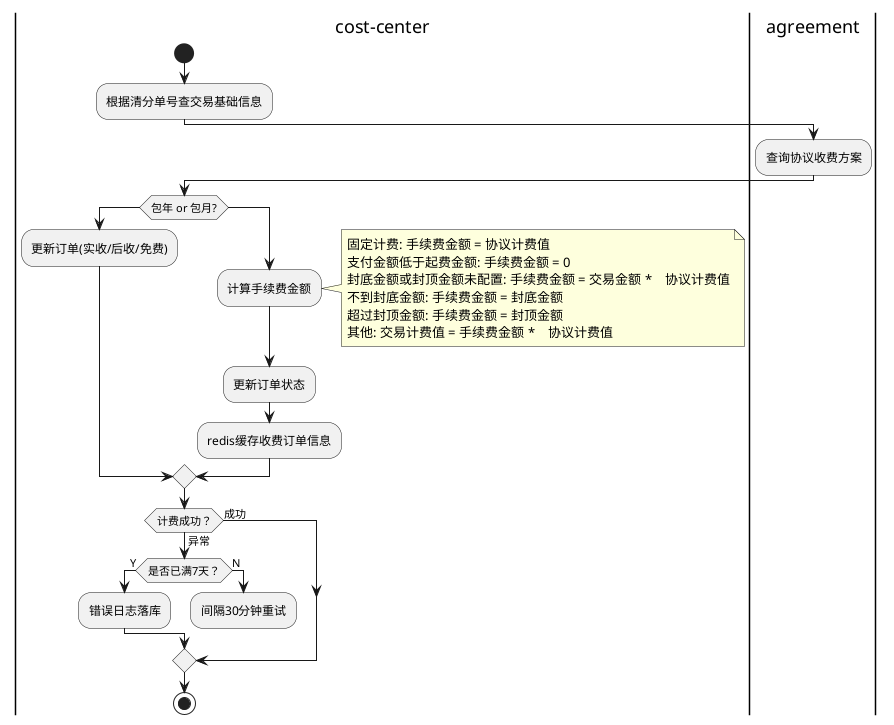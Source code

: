 
@startuml
|cost-center|
start
:根据清分单号查交易基础信息;
|agreement|
    :查询协议收费方案;
    |cost-center|
    if(包年 or 包月?)
        :更新订单(实收/后收/免费);
    else
        :计算手续费金额;
        note right
         固定计费: 手续费金额 = 协议计费值
         支付金额低于起费金额: 手续费金额 = 0
         封底金额或封顶金额未配置: 手续费金额 = 交易金额 *　协议计费值
         不到封底金额: 手续费金额 = 封底金额
         超过封顶金额: 手续费金额 = 封顶金额
         其他: 交易计费值 = 手续费金额 *　协议计费值
        end note
        :更新订单状态;
        :redis缓存收费订单信息;
    endif
    if(计费成功？) then(成功)
    else (异常)
        if(是否已满7天？) then (Y)
            :错误日志落库;
        else (N)
            :间隔30分钟重试;
            detach
        endif
    endif
stop


'输入：计费订单Dispatch任务
'输出：更新交易信息(订单)
'描述：渠道订单入库的失败补偿机制，有效期7天，不限重试次数，重试间隔30分钟。
@enduml